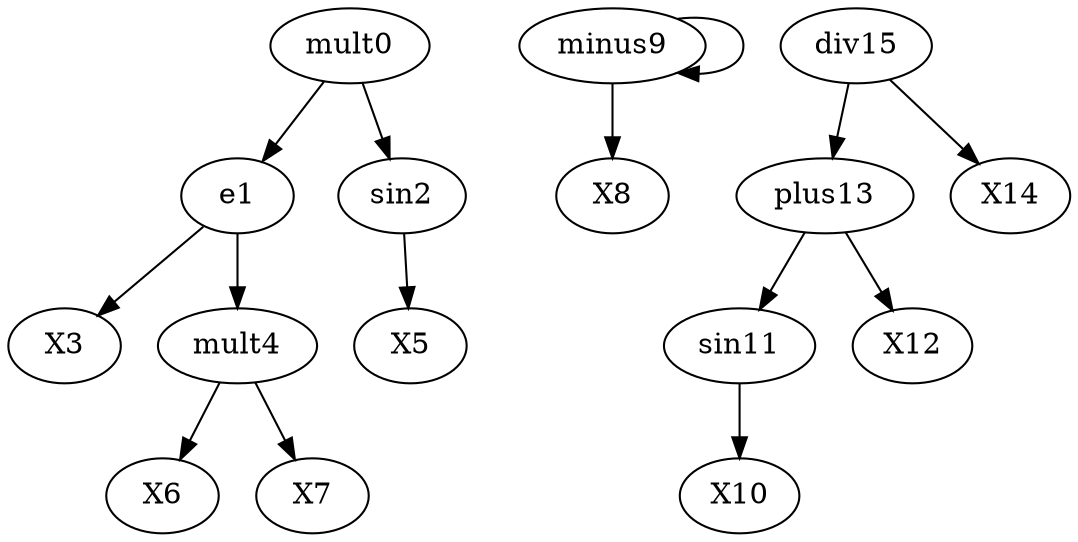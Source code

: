 digraph T {
	mult0 -> e1;
	mult0 -> sin2;
	e1 -> X3;
	e1 -> mult4;
	sin2 -> X5;
	mult4 -> X6;
	mult4 -> X7;
	minus9 -> X8;
	minus9 -> minus9;
	sin11 -> X10;
	plus13 -> sin11;
	plus13 -> X12;
	div15 -> plus13;
	div15 -> X14;
}

